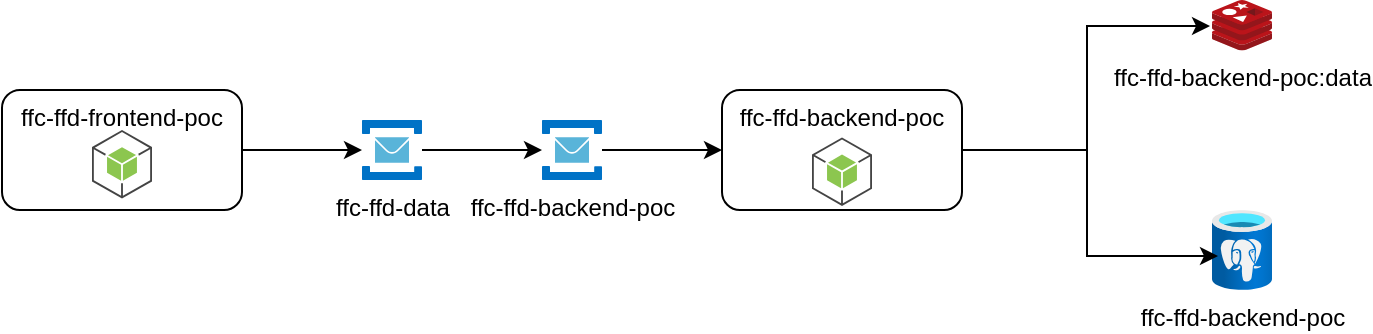 <mxfile version="22.1.18" type="github">
  <diagram name="Page-1" id="L9ZGOVn0PiPmo6WmxTPu">
    <mxGraphModel dx="2026" dy="1145" grid="1" gridSize="10" guides="1" tooltips="1" connect="1" arrows="1" fold="1" page="1" pageScale="1" pageWidth="850" pageHeight="1100" math="0" shadow="0">
      <root>
        <mxCell id="0" />
        <mxCell id="1" parent="0" />
        <mxCell id="cJFy-RQnxZ_GHPLx3_D0-9" value="" style="edgeStyle=orthogonalEdgeStyle;rounded=0;orthogonalLoop=1;jettySize=auto;html=1;" edge="1" parent="1" source="cJFy-RQnxZ_GHPLx3_D0-1" target="cJFy-RQnxZ_GHPLx3_D0-5">
          <mxGeometry relative="1" as="geometry" />
        </mxCell>
        <mxCell id="cJFy-RQnxZ_GHPLx3_D0-1" value="ffc-ffd-frontend-poc" style="rounded=1;whiteSpace=wrap;html=1;verticalAlign=top;" vertex="1" parent="1">
          <mxGeometry x="130" y="275" width="120" height="60" as="geometry" />
        </mxCell>
        <mxCell id="cJFy-RQnxZ_GHPLx3_D0-2" value="ffc-ffd-backend-poc" style="rounded=1;whiteSpace=wrap;html=1;verticalAlign=top;" vertex="1" parent="1">
          <mxGeometry x="490" y="275" width="120" height="60" as="geometry" />
        </mxCell>
        <mxCell id="cJFy-RQnxZ_GHPLx3_D0-3" value="" style="outlineConnect=0;dashed=0;verticalLabelPosition=bottom;verticalAlign=top;align=center;html=1;shape=mxgraph.aws3.android;fillColor=#8CC64F;gradientColor=none;aspect=fixed;" vertex="1" parent="1">
          <mxGeometry x="175" y="295" width="30" height="34.29" as="geometry" />
        </mxCell>
        <mxCell id="cJFy-RQnxZ_GHPLx3_D0-4" value="" style="outlineConnect=0;dashed=0;verticalLabelPosition=bottom;verticalAlign=top;align=center;html=1;shape=mxgraph.aws3.android;fillColor=#8CC64F;gradientColor=none;aspect=fixed;" vertex="1" parent="1">
          <mxGeometry x="535" y="298.71" width="30" height="34.29" as="geometry" />
        </mxCell>
        <mxCell id="cJFy-RQnxZ_GHPLx3_D0-8" value="" style="edgeStyle=orthogonalEdgeStyle;rounded=0;orthogonalLoop=1;jettySize=auto;html=1;" edge="1" parent="1" source="cJFy-RQnxZ_GHPLx3_D0-5" target="cJFy-RQnxZ_GHPLx3_D0-6">
          <mxGeometry relative="1" as="geometry" />
        </mxCell>
        <mxCell id="cJFy-RQnxZ_GHPLx3_D0-5" value="ffc-ffd-data" style="image;sketch=0;aspect=fixed;html=1;points=[];align=center;fontSize=12;image=img/lib/mscae/Service_Bus.svg;" vertex="1" parent="1">
          <mxGeometry x="310" y="290" width="30" height="30" as="geometry" />
        </mxCell>
        <mxCell id="cJFy-RQnxZ_GHPLx3_D0-10" value="" style="edgeStyle=orthogonalEdgeStyle;rounded=0;orthogonalLoop=1;jettySize=auto;html=1;entryX=0;entryY=0.5;entryDx=0;entryDy=0;" edge="1" parent="1" source="cJFy-RQnxZ_GHPLx3_D0-6" target="cJFy-RQnxZ_GHPLx3_D0-2">
          <mxGeometry relative="1" as="geometry" />
        </mxCell>
        <mxCell id="cJFy-RQnxZ_GHPLx3_D0-6" value="ffc-ffd-backend-poc" style="image;sketch=0;aspect=fixed;html=1;points=[];align=center;fontSize=12;image=img/lib/mscae/Service_Bus.svg;" vertex="1" parent="1">
          <mxGeometry x="400" y="290" width="30" height="30" as="geometry" />
        </mxCell>
        <mxCell id="cJFy-RQnxZ_GHPLx3_D0-11" value="ffc-ffd-backend-poc:data" style="image;sketch=0;aspect=fixed;html=1;points=[];align=center;fontSize=12;image=img/lib/mscae/Cache_Redis_Product.svg;" vertex="1" parent="1">
          <mxGeometry x="735" y="230" width="30" height="25.2" as="geometry" />
        </mxCell>
        <mxCell id="cJFy-RQnxZ_GHPLx3_D0-12" style="edgeStyle=orthogonalEdgeStyle;rounded=0;orthogonalLoop=1;jettySize=auto;html=1;entryX=-0.033;entryY=0.516;entryDx=0;entryDy=0;entryPerimeter=0;" edge="1" parent="1" source="cJFy-RQnxZ_GHPLx3_D0-2" target="cJFy-RQnxZ_GHPLx3_D0-11">
          <mxGeometry relative="1" as="geometry" />
        </mxCell>
        <mxCell id="cJFy-RQnxZ_GHPLx3_D0-14" value="ffc-ffd-backend-poc" style="image;aspect=fixed;html=1;points=[];align=center;fontSize=12;image=img/lib/azure2/databases/Azure_Database_PostgreSQL_Server.svg;" vertex="1" parent="1">
          <mxGeometry x="735" y="335" width="30" height="40" as="geometry" />
        </mxCell>
        <mxCell id="cJFy-RQnxZ_GHPLx3_D0-15" style="edgeStyle=orthogonalEdgeStyle;rounded=0;orthogonalLoop=1;jettySize=auto;html=1;entryX=0.1;entryY=0.575;entryDx=0;entryDy=0;entryPerimeter=0;" edge="1" parent="1" source="cJFy-RQnxZ_GHPLx3_D0-2" target="cJFy-RQnxZ_GHPLx3_D0-14">
          <mxGeometry relative="1" as="geometry" />
        </mxCell>
      </root>
    </mxGraphModel>
  </diagram>
</mxfile>
